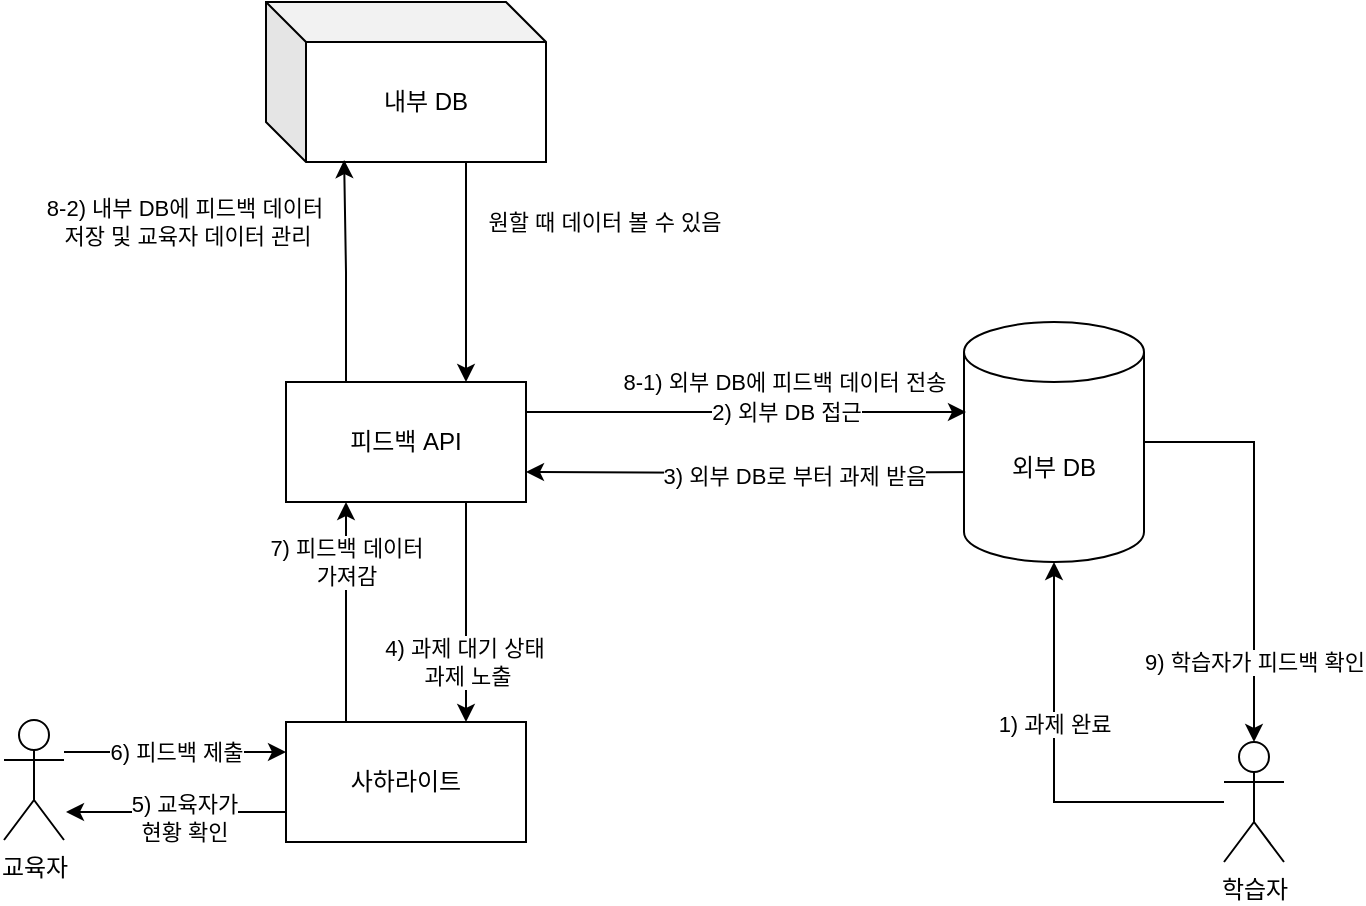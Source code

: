 <mxfile version="16.6.2" type="github">
  <diagram id="eeRomifdCc9147bWd0tV" name="Page-1">
    <mxGraphModel dx="1422" dy="762" grid="1" gridSize="10" guides="1" tooltips="1" connect="1" arrows="1" fold="1" page="1" pageScale="1" pageWidth="827" pageHeight="1169" math="0" shadow="0">
      <root>
        <mxCell id="0" />
        <mxCell id="1" parent="0" />
        <mxCell id="SFu0Sz85wc-8nNvAH62p-12" value="" style="edgeStyle=orthogonalEdgeStyle;rounded=0;orthogonalLoop=1;jettySize=auto;html=1;entryX=1;entryY=0.75;entryDx=0;entryDy=0;" edge="1" parent="1" target="SFu0Sz85wc-8nNvAH62p-5">
          <mxGeometry relative="1" as="geometry">
            <mxPoint x="584" y="345" as="sourcePoint" />
            <mxPoint x="509" y="330" as="targetPoint" />
          </mxGeometry>
        </mxCell>
        <mxCell id="SFu0Sz85wc-8nNvAH62p-28" value="3) 외부 DB로 부터 과제 받음" style="edgeLabel;html=1;align=center;verticalAlign=middle;resizable=0;points=[];" vertex="1" connectable="0" parent="SFu0Sz85wc-8nNvAH62p-12">
          <mxGeometry x="-0.17" y="1" relative="1" as="geometry">
            <mxPoint as="offset" />
          </mxGeometry>
        </mxCell>
        <mxCell id="SFu0Sz85wc-8nNvAH62p-14" value="9) 학습자가 피드백 확인" style="edgeStyle=orthogonalEdgeStyle;rounded=0;orthogonalLoop=1;jettySize=auto;html=1;entryX=0.5;entryY=0;entryDx=0;entryDy=0;entryPerimeter=0;" edge="1" parent="1" source="SFu0Sz85wc-8nNvAH62p-1" target="SFu0Sz85wc-8nNvAH62p-2">
          <mxGeometry x="0.61" relative="1" as="geometry">
            <mxPoint x="729" y="330" as="targetPoint" />
            <mxPoint as="offset" />
          </mxGeometry>
        </mxCell>
        <mxCell id="SFu0Sz85wc-8nNvAH62p-1" value="외부 DB" style="shape=cylinder3;whiteSpace=wrap;html=1;boundedLbl=1;backgroundOutline=1;size=15;" vertex="1" parent="1">
          <mxGeometry x="574" y="270" width="90" height="120" as="geometry" />
        </mxCell>
        <mxCell id="SFu0Sz85wc-8nNvAH62p-3" value="" style="edgeStyle=orthogonalEdgeStyle;rounded=0;orthogonalLoop=1;jettySize=auto;html=1;" edge="1" parent="1" source="SFu0Sz85wc-8nNvAH62p-2" target="SFu0Sz85wc-8nNvAH62p-1">
          <mxGeometry relative="1" as="geometry" />
        </mxCell>
        <mxCell id="SFu0Sz85wc-8nNvAH62p-26" value="1) 과제 완료" style="edgeLabel;html=1;align=center;verticalAlign=middle;resizable=0;points=[];" vertex="1" connectable="0" parent="SFu0Sz85wc-8nNvAH62p-3">
          <mxGeometry x="0.21" relative="1" as="geometry">
            <mxPoint as="offset" />
          </mxGeometry>
        </mxCell>
        <mxCell id="SFu0Sz85wc-8nNvAH62p-2" value="학습자" style="shape=umlActor;verticalLabelPosition=bottom;verticalAlign=top;html=1;outlineConnect=0;" vertex="1" parent="1">
          <mxGeometry x="704" y="480" width="30" height="60" as="geometry" />
        </mxCell>
        <mxCell id="SFu0Sz85wc-8nNvAH62p-8" value="원할 때 데이터 볼 수 있음" style="edgeStyle=orthogonalEdgeStyle;rounded=0;orthogonalLoop=1;jettySize=auto;html=1;entryX=0.75;entryY=0;entryDx=0;entryDy=0;exitX=0.775;exitY=0.988;exitDx=0;exitDy=0;exitPerimeter=0;" edge="1" parent="1" source="SFu0Sz85wc-8nNvAH62p-4" target="SFu0Sz85wc-8nNvAH62p-5">
          <mxGeometry x="-1" y="68" relative="1" as="geometry">
            <Array as="points">
              <mxPoint x="325" y="190" />
            </Array>
            <mxPoint x="53" y="-37" as="offset" />
          </mxGeometry>
        </mxCell>
        <mxCell id="SFu0Sz85wc-8nNvAH62p-4" value="내부 DB" style="shape=cube;whiteSpace=wrap;html=1;boundedLbl=1;backgroundOutline=1;darkOpacity=0.05;darkOpacity2=0.1;" vertex="1" parent="1">
          <mxGeometry x="225" y="110" width="140" height="80" as="geometry" />
        </mxCell>
        <mxCell id="SFu0Sz85wc-8nNvAH62p-10" value="8-1) 외부 DB에 피드백 데이터 전송" style="edgeStyle=orthogonalEdgeStyle;rounded=0;orthogonalLoop=1;jettySize=auto;html=1;exitX=1;exitY=0.25;exitDx=0;exitDy=0;entryX=0.011;entryY=0.375;entryDx=0;entryDy=0;entryPerimeter=0;" edge="1" parent="1" source="SFu0Sz85wc-8nNvAH62p-5" target="SFu0Sz85wc-8nNvAH62p-1">
          <mxGeometry x="0.173" y="15" relative="1" as="geometry">
            <mxPoint x="374" y="330" as="targetPoint" />
            <mxPoint as="offset" />
          </mxGeometry>
        </mxCell>
        <mxCell id="SFu0Sz85wc-8nNvAH62p-27" value="2) 외부 DB 접근" style="edgeLabel;html=1;align=center;verticalAlign=middle;resizable=0;points=[];" vertex="1" connectable="0" parent="SFu0Sz85wc-8nNvAH62p-10">
          <mxGeometry x="0.182" relative="1" as="geometry">
            <mxPoint as="offset" />
          </mxGeometry>
        </mxCell>
        <mxCell id="SFu0Sz85wc-8nNvAH62p-17" value="8-2) 내부 DB에 피드백 데이터&lt;br&gt;&amp;nbsp;저장&amp;nbsp;및 교육자 데이터 관리" style="edgeStyle=orthogonalEdgeStyle;rounded=0;orthogonalLoop=1;jettySize=auto;html=1;entryX=0.279;entryY=0.988;entryDx=0;entryDy=0;entryPerimeter=0;exitX=0.25;exitY=0;exitDx=0;exitDy=0;" edge="1" parent="1" source="SFu0Sz85wc-8nNvAH62p-5" target="SFu0Sz85wc-8nNvAH62p-4">
          <mxGeometry x="0.448" y="80" relative="1" as="geometry">
            <mxPoint as="offset" />
          </mxGeometry>
        </mxCell>
        <mxCell id="SFu0Sz85wc-8nNvAH62p-18" value="4)&amp;nbsp;과제 대기 상태&lt;br&gt;&amp;nbsp;과제 노출" style="edgeStyle=orthogonalEdgeStyle;rounded=0;orthogonalLoop=1;jettySize=auto;html=1;entryX=0.75;entryY=0;entryDx=0;entryDy=0;exitX=0.75;exitY=1;exitDx=0;exitDy=0;" edge="1" parent="1" source="SFu0Sz85wc-8nNvAH62p-5" target="SFu0Sz85wc-8nNvAH62p-15">
          <mxGeometry x="0.455" y="-1" relative="1" as="geometry">
            <mxPoint as="offset" />
          </mxGeometry>
        </mxCell>
        <mxCell id="SFu0Sz85wc-8nNvAH62p-5" value="피드백 API" style="rounded=0;whiteSpace=wrap;html=1;" vertex="1" parent="1">
          <mxGeometry x="235" y="300" width="120" height="60" as="geometry" />
        </mxCell>
        <mxCell id="SFu0Sz85wc-8nNvAH62p-16" value="7) 피드백 데이터&lt;br&gt;가져감" style="edgeStyle=orthogonalEdgeStyle;rounded=0;orthogonalLoop=1;jettySize=auto;html=1;exitX=0.25;exitY=0;exitDx=0;exitDy=0;entryX=0.25;entryY=1;entryDx=0;entryDy=0;" edge="1" parent="1" source="SFu0Sz85wc-8nNvAH62p-15" target="SFu0Sz85wc-8nNvAH62p-5">
          <mxGeometry x="0.455" relative="1" as="geometry">
            <mxPoint as="offset" />
          </mxGeometry>
        </mxCell>
        <mxCell id="SFu0Sz85wc-8nNvAH62p-25" value="" style="edgeStyle=orthogonalEdgeStyle;rounded=0;orthogonalLoop=1;jettySize=auto;html=1;exitX=0;exitY=0.75;exitDx=0;exitDy=0;" edge="1" parent="1" source="SFu0Sz85wc-8nNvAH62p-15">
          <mxGeometry relative="1" as="geometry">
            <mxPoint x="125" y="515" as="targetPoint" />
          </mxGeometry>
        </mxCell>
        <mxCell id="SFu0Sz85wc-8nNvAH62p-29" value="5) 교육자가 &lt;br&gt;현황 확인" style="edgeLabel;html=1;align=center;verticalAlign=middle;resizable=0;points=[];" vertex="1" connectable="0" parent="SFu0Sz85wc-8nNvAH62p-25">
          <mxGeometry x="0.309" y="2" relative="1" as="geometry">
            <mxPoint x="21" as="offset" />
          </mxGeometry>
        </mxCell>
        <mxCell id="SFu0Sz85wc-8nNvAH62p-15" value="사하라이트" style="rounded=0;whiteSpace=wrap;html=1;" vertex="1" parent="1">
          <mxGeometry x="235" y="470" width="120" height="60" as="geometry" />
        </mxCell>
        <mxCell id="SFu0Sz85wc-8nNvAH62p-23" value="6) 피드백 제출" style="edgeStyle=orthogonalEdgeStyle;rounded=0;orthogonalLoop=1;jettySize=auto;html=1;entryX=0;entryY=0.25;entryDx=0;entryDy=0;" edge="1" parent="1" source="SFu0Sz85wc-8nNvAH62p-19" target="SFu0Sz85wc-8nNvAH62p-15">
          <mxGeometry relative="1" as="geometry">
            <Array as="points">
              <mxPoint x="155" y="485" />
              <mxPoint x="155" y="485" />
            </Array>
          </mxGeometry>
        </mxCell>
        <mxCell id="SFu0Sz85wc-8nNvAH62p-19" value="교육자" style="shape=umlActor;verticalLabelPosition=bottom;verticalAlign=top;html=1;outlineConnect=0;" vertex="1" parent="1">
          <mxGeometry x="94" y="469" width="30" height="60" as="geometry" />
        </mxCell>
      </root>
    </mxGraphModel>
  </diagram>
</mxfile>
